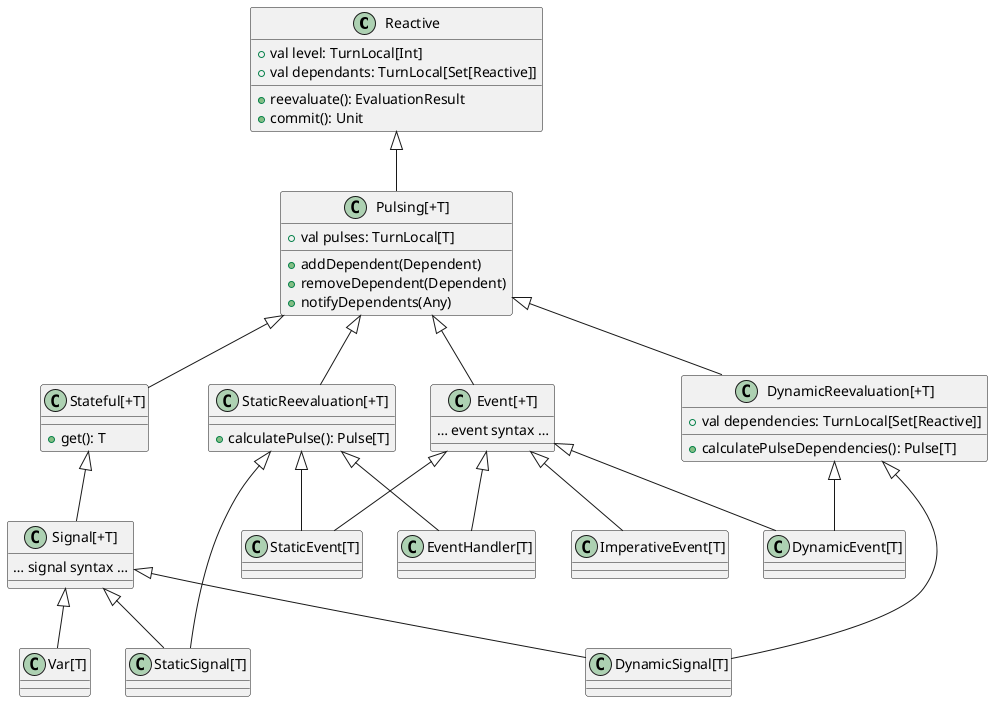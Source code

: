 @startuml
class Reactive {
  +val level: TurnLocal[Int]
  +val dependants: TurnLocal[Set[Reactive]]
  __
  +reevaluate(): EvaluationResult
  +commit(): Unit
}

class "Pulsing[+T]" as Pulsing extends Reactive {
  +val pulses: TurnLocal[T]
  __
  +addDependent(Dependent)
  +removeDependent(Dependent)
  +notifyDependents(Any)
}

class "Stateful[+T]" as Stateful extends Pulsing {
  +get(): T
}

class "StaticReevaluation[+T]" as StaticReevaluation extends Pulsing {
  +calculatePulse(): Pulse[T]
}

class "DynamicReevaluation[+T]" as DynamicReevaluation extends Pulsing {
  +val dependencies: TurnLocal[Set[Reactive]]
  __
  +calculatePulseDependencies(): Pulse[T]
}

class "Signal[+T]" as Signal extends Stateful {
  … signal syntax …
}

class "Event[+T]" as Event extends Pulsing {
  … event syntax …
}

class "DynamicEvent[T]" as DynamicEvent
class "StaticEvent[T]" as StaticEvent
class "StaticSignal[T]" as StaticSignal
class "DynamicSignal[T]" as DynamicSignal
class "Var[T]" as Var
class "ImperativeEvent[T]" as ImperativeEvent
class "EventHandler[T]" as EventHandler

Event <|-- DynamicEvent
DynamicReevaluation <|-- DynamicEvent
Event <|-- StaticEvent
StaticReevaluation <|-- StaticEvent
Signal <|-- Var
Event <|-- EventHandler
StaticReevaluation <|-- EventHandler
Event <|-- ImperativeEvent
Signal <|-- DynamicSignal
DynamicReevaluation <|-- DynamicSignal
Signal <|-- StaticSignal
StaticReevaluation <|-- StaticSignal



@enduml

